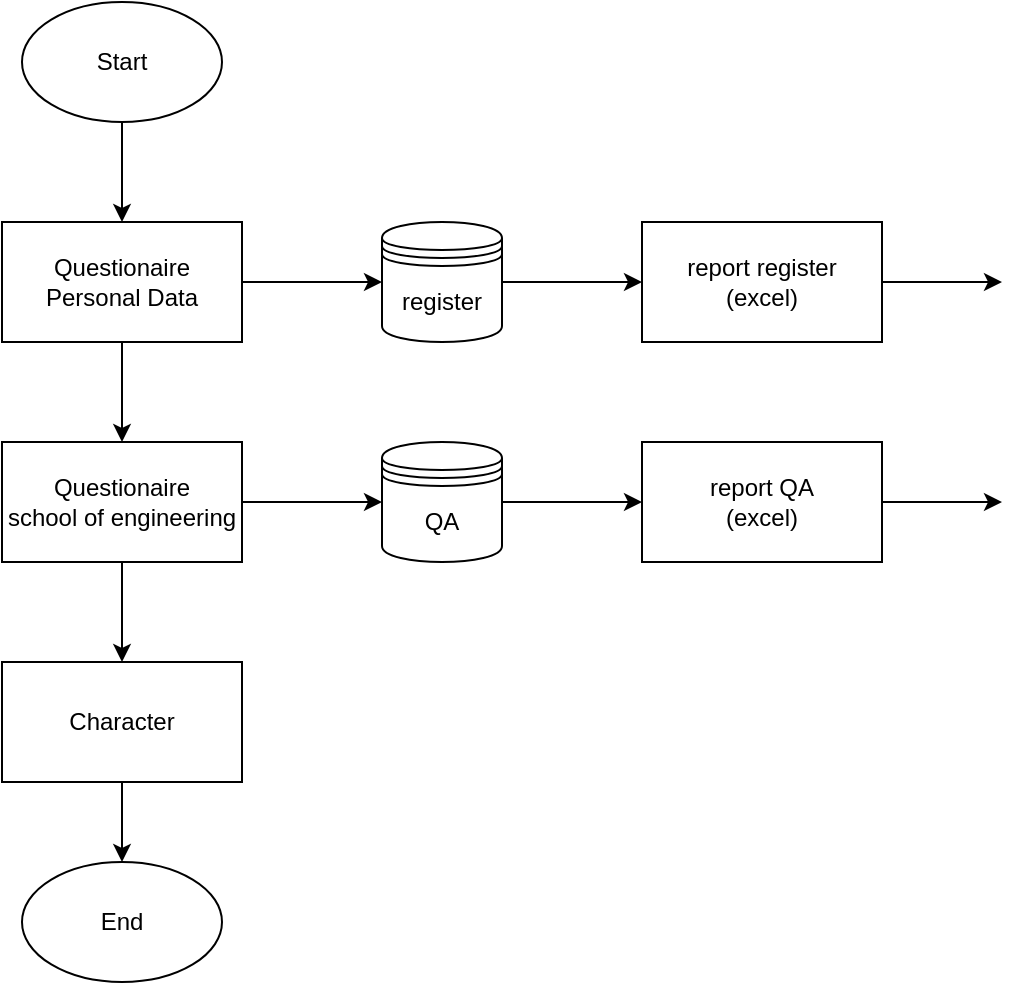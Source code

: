 <mxfile version="24.7.12">
  <diagram name="หน้า-1" id="74sTmVdNbZhfFLTj6exV">
    <mxGraphModel dx="1050" dy="603" grid="1" gridSize="10" guides="1" tooltips="1" connect="1" arrows="1" fold="1" page="1" pageScale="1" pageWidth="827" pageHeight="1169" math="0" shadow="0">
      <root>
        <mxCell id="0" />
        <mxCell id="1" parent="0" />
        <mxCell id="hZglfYILaU80LECFSdAR-10" value="" style="edgeStyle=orthogonalEdgeStyle;rounded=0;orthogonalLoop=1;jettySize=auto;html=1;" edge="1" parent="1" source="hZglfYILaU80LECFSdAR-3" target="hZglfYILaU80LECFSdAR-8">
          <mxGeometry relative="1" as="geometry" />
        </mxCell>
        <mxCell id="hZglfYILaU80LECFSdAR-11" style="edgeStyle=orthogonalEdgeStyle;rounded=0;orthogonalLoop=1;jettySize=auto;html=1;entryX=0.5;entryY=0;entryDx=0;entryDy=0;" edge="1" parent="1" source="hZglfYILaU80LECFSdAR-3" target="hZglfYILaU80LECFSdAR-9">
          <mxGeometry relative="1" as="geometry" />
        </mxCell>
        <mxCell id="hZglfYILaU80LECFSdAR-3" value="Questionaire&lt;br&gt;Personal Data" style="rounded=0;whiteSpace=wrap;html=1;" vertex="1" parent="1">
          <mxGeometry x="120" y="180" width="120" height="60" as="geometry" />
        </mxCell>
        <mxCell id="hZglfYILaU80LECFSdAR-7" value="" style="edgeStyle=orthogonalEdgeStyle;rounded=0;orthogonalLoop=1;jettySize=auto;html=1;" edge="1" parent="1" source="hZglfYILaU80LECFSdAR-6" target="hZglfYILaU80LECFSdAR-3">
          <mxGeometry relative="1" as="geometry" />
        </mxCell>
        <mxCell id="hZglfYILaU80LECFSdAR-6" value="Start" style="ellipse;whiteSpace=wrap;html=1;" vertex="1" parent="1">
          <mxGeometry x="130" y="70" width="100" height="60" as="geometry" />
        </mxCell>
        <mxCell id="hZglfYILaU80LECFSdAR-20" value="" style="edgeStyle=orthogonalEdgeStyle;rounded=0;orthogonalLoop=1;jettySize=auto;html=1;" edge="1" parent="1" source="hZglfYILaU80LECFSdAR-8" target="hZglfYILaU80LECFSdAR-18">
          <mxGeometry relative="1" as="geometry" />
        </mxCell>
        <mxCell id="hZglfYILaU80LECFSdAR-8" value="register" style="shape=datastore;whiteSpace=wrap;html=1;" vertex="1" parent="1">
          <mxGeometry x="310" y="180" width="60" height="60" as="geometry" />
        </mxCell>
        <mxCell id="hZglfYILaU80LECFSdAR-13" style="edgeStyle=orthogonalEdgeStyle;rounded=0;orthogonalLoop=1;jettySize=auto;html=1;exitX=1;exitY=0.5;exitDx=0;exitDy=0;entryX=0;entryY=0.5;entryDx=0;entryDy=0;" edge="1" parent="1" source="hZglfYILaU80LECFSdAR-9" target="hZglfYILaU80LECFSdAR-12">
          <mxGeometry relative="1" as="geometry" />
        </mxCell>
        <mxCell id="hZglfYILaU80LECFSdAR-15" style="edgeStyle=orthogonalEdgeStyle;rounded=0;orthogonalLoop=1;jettySize=auto;html=1;exitX=0.5;exitY=1;exitDx=0;exitDy=0;entryX=0.5;entryY=0;entryDx=0;entryDy=0;" edge="1" parent="1" source="hZglfYILaU80LECFSdAR-9" target="hZglfYILaU80LECFSdAR-14">
          <mxGeometry relative="1" as="geometry" />
        </mxCell>
        <mxCell id="hZglfYILaU80LECFSdAR-9" value="Questionaire&lt;br&gt;school of engineering" style="rounded=0;whiteSpace=wrap;html=1;" vertex="1" parent="1">
          <mxGeometry x="120" y="290" width="120" height="60" as="geometry" />
        </mxCell>
        <mxCell id="hZglfYILaU80LECFSdAR-21" value="" style="edgeStyle=orthogonalEdgeStyle;rounded=0;orthogonalLoop=1;jettySize=auto;html=1;" edge="1" parent="1" source="hZglfYILaU80LECFSdAR-12" target="hZglfYILaU80LECFSdAR-19">
          <mxGeometry relative="1" as="geometry" />
        </mxCell>
        <mxCell id="hZglfYILaU80LECFSdAR-12" value="QA" style="shape=datastore;whiteSpace=wrap;html=1;" vertex="1" parent="1">
          <mxGeometry x="310" y="290" width="60" height="60" as="geometry" />
        </mxCell>
        <mxCell id="hZglfYILaU80LECFSdAR-17" value="" style="edgeStyle=orthogonalEdgeStyle;rounded=0;orthogonalLoop=1;jettySize=auto;html=1;" edge="1" parent="1" source="hZglfYILaU80LECFSdAR-14" target="hZglfYILaU80LECFSdAR-16">
          <mxGeometry relative="1" as="geometry" />
        </mxCell>
        <mxCell id="hZglfYILaU80LECFSdAR-14" value="&lt;span style=&quot;font-kerning: none;&quot; class=&quot;OYPEnA font-feature-liga-off font-feature-clig-off font-feature-calt-off text-decoration-none text-strikethrough-none&quot;&gt;Character&lt;/span&gt;" style="rounded=0;whiteSpace=wrap;html=1;" vertex="1" parent="1">
          <mxGeometry x="120" y="400" width="120" height="60" as="geometry" />
        </mxCell>
        <mxCell id="hZglfYILaU80LECFSdAR-16" value="End" style="ellipse;whiteSpace=wrap;html=1;" vertex="1" parent="1">
          <mxGeometry x="130" y="500" width="100" height="60" as="geometry" />
        </mxCell>
        <mxCell id="hZglfYILaU80LECFSdAR-22" style="edgeStyle=orthogonalEdgeStyle;rounded=0;orthogonalLoop=1;jettySize=auto;html=1;exitX=1;exitY=0.5;exitDx=0;exitDy=0;" edge="1" parent="1" source="hZglfYILaU80LECFSdAR-18">
          <mxGeometry relative="1" as="geometry">
            <mxPoint x="620" y="210" as="targetPoint" />
          </mxGeometry>
        </mxCell>
        <mxCell id="hZglfYILaU80LECFSdAR-18" value="report register&lt;br&gt;(excel)" style="rounded=0;whiteSpace=wrap;html=1;" vertex="1" parent="1">
          <mxGeometry x="440" y="180" width="120" height="60" as="geometry" />
        </mxCell>
        <mxCell id="hZglfYILaU80LECFSdAR-23" style="edgeStyle=orthogonalEdgeStyle;rounded=0;orthogonalLoop=1;jettySize=auto;html=1;exitX=1;exitY=0.5;exitDx=0;exitDy=0;" edge="1" parent="1" source="hZglfYILaU80LECFSdAR-19">
          <mxGeometry relative="1" as="geometry">
            <mxPoint x="620" y="320" as="targetPoint" />
          </mxGeometry>
        </mxCell>
        <mxCell id="hZglfYILaU80LECFSdAR-19" value="report QA&lt;br&gt;(excel)" style="rounded=0;whiteSpace=wrap;html=1;" vertex="1" parent="1">
          <mxGeometry x="440" y="290" width="120" height="60" as="geometry" />
        </mxCell>
      </root>
    </mxGraphModel>
  </diagram>
</mxfile>
